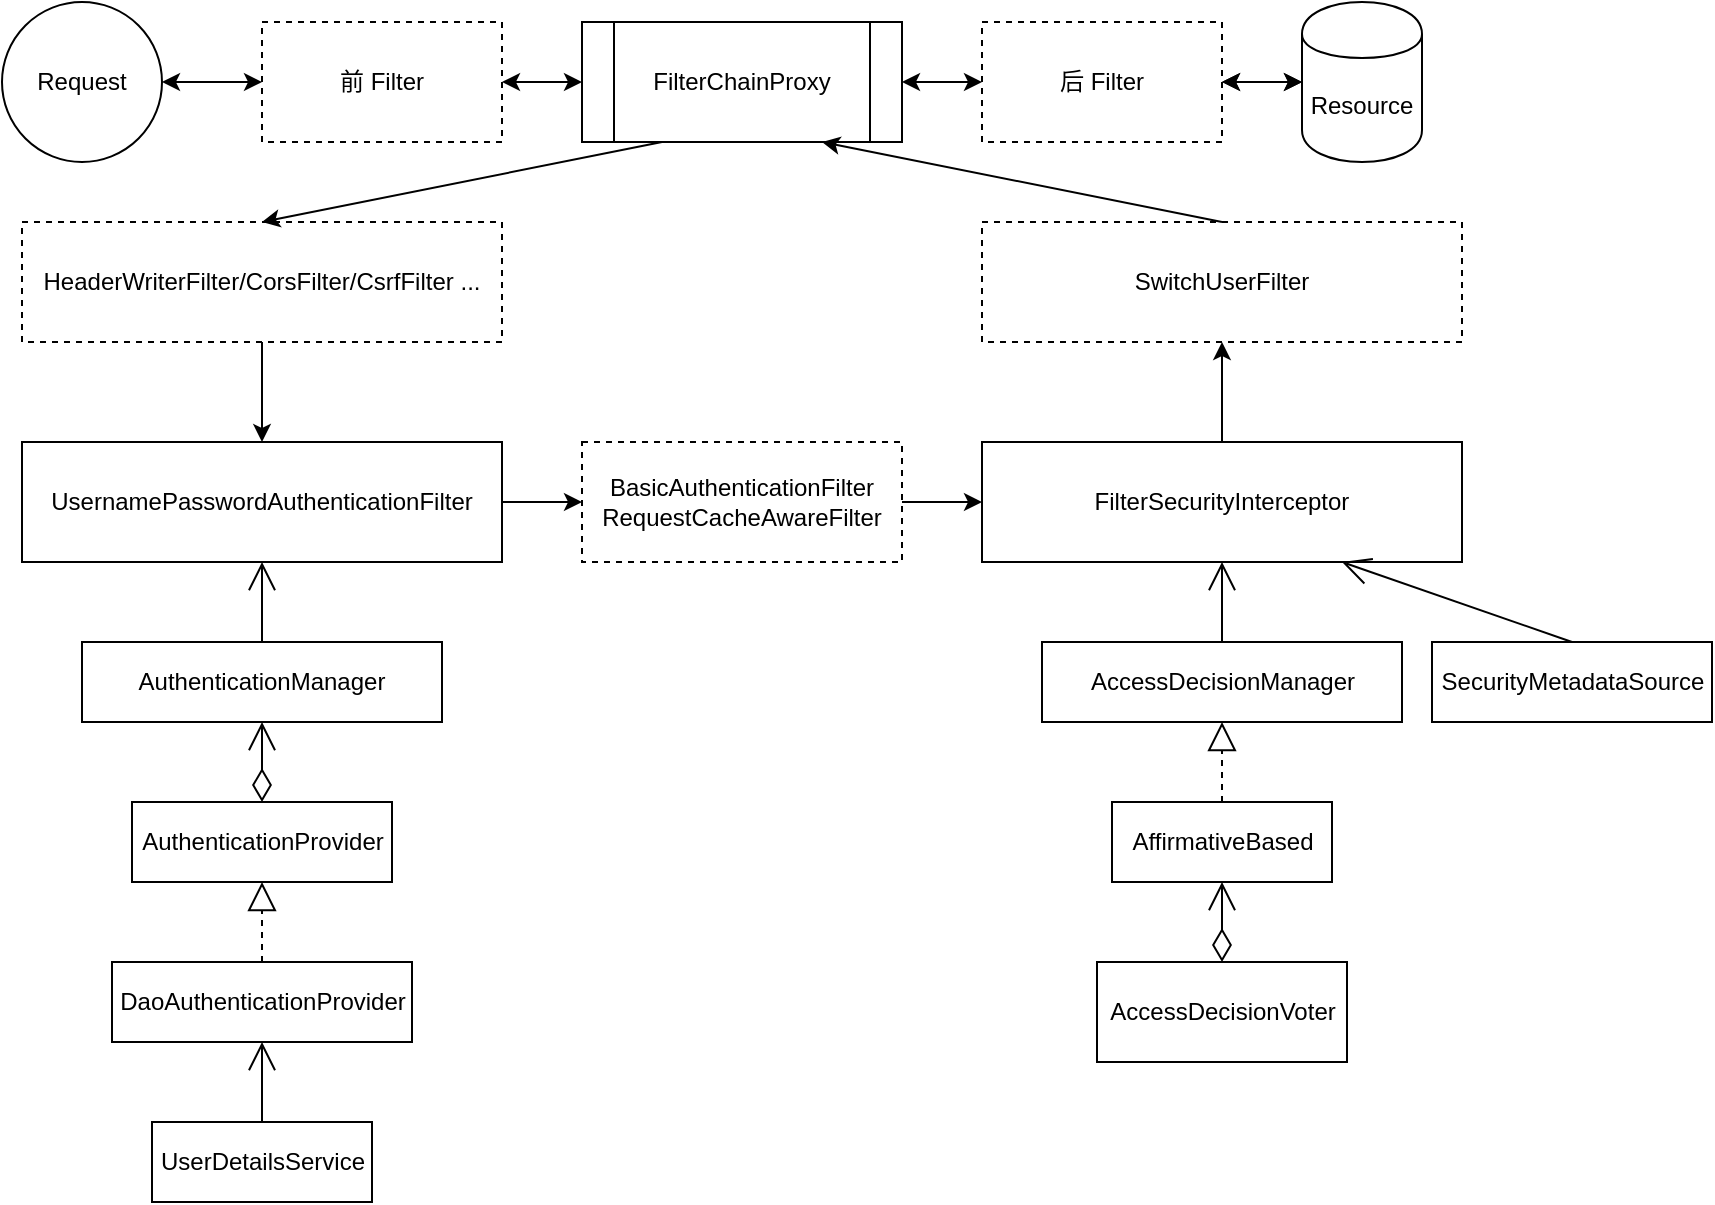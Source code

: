 <mxfile version="10.6.8" type="github"><diagram id="FuwIu3hdGMzW-gxfjV5x" name="Page-1"><mxGraphModel dx="1643" dy="998" grid="1" gridSize="10" guides="1" tooltips="1" connect="1" arrows="1" fold="1" page="1" pageScale="1" pageWidth="1169" pageHeight="826" math="0" shadow="0"><root><mxCell id="0"/><mxCell id="1" parent="0"/><mxCell id="7l74nXZowv-_TFu7cc3V-1" value="前 Filter" style="rounded=0;whiteSpace=wrap;html=1;dashed=1;" vertex="1" parent="1"><mxGeometry x="385" y="170" width="120" height="60" as="geometry"/></mxCell><mxCell id="7l74nXZowv-_TFu7cc3V-2" value="Request" style="ellipse;whiteSpace=wrap;html=1;" vertex="1" parent="1"><mxGeometry x="255" y="160" width="80" height="80" as="geometry"/></mxCell><mxCell id="7l74nXZowv-_TFu7cc3V-3" value="" style="endArrow=classic;startArrow=classic;html=1;exitX=1;exitY=0.5;exitDx=0;exitDy=0;entryX=0;entryY=0.5;entryDx=0;entryDy=0;" edge="1" parent="1" source="7l74nXZowv-_TFu7cc3V-2" target="7l74nXZowv-_TFu7cc3V-1"><mxGeometry width="50" height="50" relative="1" as="geometry"><mxPoint x="345" y="230" as="sourcePoint"/><mxPoint x="395" y="180" as="targetPoint"/></mxGeometry></mxCell><mxCell id="7l74nXZowv-_TFu7cc3V-4" value="FilterChainProxy" style="shape=process;whiteSpace=wrap;html=1;backgroundOutline=1;" vertex="1" parent="1"><mxGeometry x="545" y="170" width="160" height="60" as="geometry"/></mxCell><mxCell id="7l74nXZowv-_TFu7cc3V-5" value="" style="endArrow=classic;startArrow=classic;html=1;entryX=0;entryY=0.5;entryDx=0;entryDy=0;exitX=1;exitY=0.5;exitDx=0;exitDy=0;" edge="1" parent="1" source="7l74nXZowv-_TFu7cc3V-1" target="7l74nXZowv-_TFu7cc3V-4"><mxGeometry width="50" height="50" relative="1" as="geometry"><mxPoint x="255" y="310" as="sourcePoint"/><mxPoint x="305" y="260" as="targetPoint"/></mxGeometry></mxCell><mxCell id="7l74nXZowv-_TFu7cc3V-17" value="" style="edgeStyle=orthogonalEdgeStyle;rounded=0;orthogonalLoop=1;jettySize=auto;html=1;startArrow=classic;startFill=1;endArrow=classic;endFill=1;" edge="1" parent="1" source="7l74nXZowv-_TFu7cc3V-6" target="7l74nXZowv-_TFu7cc3V-8"><mxGeometry relative="1" as="geometry"/></mxCell><mxCell id="7l74nXZowv-_TFu7cc3V-6" value="后 Filter" style="rounded=0;whiteSpace=wrap;html=1;dashed=1;" vertex="1" parent="1"><mxGeometry x="745" y="170" width="120" height="60" as="geometry"/></mxCell><mxCell id="7l74nXZowv-_TFu7cc3V-7" value="" style="endArrow=classic;startArrow=classic;html=1;entryX=0;entryY=0.5;entryDx=0;entryDy=0;exitX=1;exitY=0.5;exitDx=0;exitDy=0;" edge="1" parent="1" source="7l74nXZowv-_TFu7cc3V-4" target="7l74nXZowv-_TFu7cc3V-6"><mxGeometry width="50" height="50" relative="1" as="geometry"><mxPoint x="255" y="310" as="sourcePoint"/><mxPoint x="305" y="260" as="targetPoint"/></mxGeometry></mxCell><mxCell id="7l74nXZowv-_TFu7cc3V-8" value="Resource" style="shape=cylinder;whiteSpace=wrap;html=1;boundedLbl=1;backgroundOutline=1;" vertex="1" parent="1"><mxGeometry x="905" y="160" width="60" height="80" as="geometry"/></mxCell><mxCell id="7l74nXZowv-_TFu7cc3V-9" value="" style="endArrow=classic;dashed=1;html=1;entryX=0;entryY=0.5;entryDx=0;entryDy=0;exitX=1;exitY=0.5;exitDx=0;exitDy=0;startArrow=classic;startFill=1;endFill=1;" edge="1" parent="1" source="7l74nXZowv-_TFu7cc3V-6" target="7l74nXZowv-_TFu7cc3V-8"><mxGeometry width="50" height="50" relative="1" as="geometry"><mxPoint x="295" y="310" as="sourcePoint"/><mxPoint x="345" y="260" as="targetPoint"/></mxGeometry></mxCell><mxCell id="7l74nXZowv-_TFu7cc3V-12" value="HeaderWriterFilter/CorsFilter/CsrfFilter ..." style="rounded=0;whiteSpace=wrap;html=1;dashed=1;" vertex="1" parent="1"><mxGeometry x="265" y="270" width="240" height="60" as="geometry"/></mxCell><mxCell id="7l74nXZowv-_TFu7cc3V-13" value="UsernamePasswordAuthenticationFilter&lt;br&gt;" style="rounded=0;whiteSpace=wrap;html=1;" vertex="1" parent="1"><mxGeometry x="265" y="380" width="240" height="60" as="geometry"/></mxCell><mxCell id="7l74nXZowv-_TFu7cc3V-14" value="SwitchUserFilter" style="rounded=0;whiteSpace=wrap;html=1;dashed=1;" vertex="1" parent="1"><mxGeometry x="745" y="270" width="240" height="60" as="geometry"/></mxCell><mxCell id="7l74nXZowv-_TFu7cc3V-15" value="FilterSecurityInterceptor" style="rounded=0;whiteSpace=wrap;html=1;" vertex="1" parent="1"><mxGeometry x="745" y="380" width="240" height="60" as="geometry"/></mxCell><mxCell id="7l74nXZowv-_TFu7cc3V-16" value="BasicAuthenticationFilter&lt;br&gt;RequestCacheAwareFilter&lt;br&gt;" style="rounded=0;whiteSpace=wrap;html=1;dashed=1;" vertex="1" parent="1"><mxGeometry x="545" y="380" width="160" height="60" as="geometry"/></mxCell><mxCell id="7l74nXZowv-_TFu7cc3V-18" value="" style="endArrow=none;startArrow=classic;html=1;entryX=0.25;entryY=1;entryDx=0;entryDy=0;exitX=0.5;exitY=0;exitDx=0;exitDy=0;endFill=0;" edge="1" parent="1" source="7l74nXZowv-_TFu7cc3V-12" target="7l74nXZowv-_TFu7cc3V-4"><mxGeometry width="50" height="50" relative="1" as="geometry"><mxPoint x="255" y="510" as="sourcePoint"/><mxPoint x="305" y="460" as="targetPoint"/></mxGeometry></mxCell><mxCell id="7l74nXZowv-_TFu7cc3V-19" value="" style="endArrow=classic;html=1;entryX=0.5;entryY=0;entryDx=0;entryDy=0;exitX=0.5;exitY=1;exitDx=0;exitDy=0;" edge="1" parent="1" source="7l74nXZowv-_TFu7cc3V-12" target="7l74nXZowv-_TFu7cc3V-13"><mxGeometry width="50" height="50" relative="1" as="geometry"><mxPoint x="255" y="510" as="sourcePoint"/><mxPoint x="305" y="460" as="targetPoint"/></mxGeometry></mxCell><mxCell id="7l74nXZowv-_TFu7cc3V-20" value="" style="endArrow=classic;html=1;entryX=0;entryY=0.5;entryDx=0;entryDy=0;exitX=1;exitY=0.5;exitDx=0;exitDy=0;" edge="1" parent="1" source="7l74nXZowv-_TFu7cc3V-13" target="7l74nXZowv-_TFu7cc3V-16"><mxGeometry width="50" height="50" relative="1" as="geometry"><mxPoint x="255" y="510" as="sourcePoint"/><mxPoint x="305" y="460" as="targetPoint"/></mxGeometry></mxCell><mxCell id="7l74nXZowv-_TFu7cc3V-21" value="" style="endArrow=classic;html=1;entryX=0;entryY=0.5;entryDx=0;entryDy=0;exitX=1;exitY=0.5;exitDx=0;exitDy=0;" edge="1" parent="1" source="7l74nXZowv-_TFu7cc3V-16" target="7l74nXZowv-_TFu7cc3V-15"><mxGeometry width="50" height="50" relative="1" as="geometry"><mxPoint x="255" y="510" as="sourcePoint"/><mxPoint x="305" y="460" as="targetPoint"/></mxGeometry></mxCell><mxCell id="7l74nXZowv-_TFu7cc3V-22" value="" style="endArrow=classic;html=1;entryX=0.5;entryY=1;entryDx=0;entryDy=0;" edge="1" parent="1" source="7l74nXZowv-_TFu7cc3V-15" target="7l74nXZowv-_TFu7cc3V-14"><mxGeometry width="50" height="50" relative="1" as="geometry"><mxPoint x="255" y="510" as="sourcePoint"/><mxPoint x="305" y="460" as="targetPoint"/></mxGeometry></mxCell><mxCell id="7l74nXZowv-_TFu7cc3V-23" value="" style="endArrow=classic;html=1;entryX=0.75;entryY=1;entryDx=0;entryDy=0;exitX=0.5;exitY=0;exitDx=0;exitDy=0;" edge="1" parent="1" source="7l74nXZowv-_TFu7cc3V-14" target="7l74nXZowv-_TFu7cc3V-4"><mxGeometry width="50" height="50" relative="1" as="geometry"><mxPoint x="245" y="590" as="sourcePoint"/><mxPoint x="295" y="540" as="targetPoint"/></mxGeometry></mxCell><mxCell id="7l74nXZowv-_TFu7cc3V-26" value="AuthenticationManager" style="rounded=0;whiteSpace=wrap;html=1;" vertex="1" parent="1"><mxGeometry x="295" y="480" width="180" height="40" as="geometry"/></mxCell><mxCell id="7l74nXZowv-_TFu7cc3V-27" value="" style="endArrow=open;html=1;endSize=12;startArrow=none;startSize=14;startFill=0;edgeStyle=orthogonalEdgeStyle;align=left;verticalAlign=bottom;entryX=0.5;entryY=1;entryDx=0;entryDy=0;exitX=0.5;exitY=0;exitDx=0;exitDy=0;" edge="1" parent="1" source="7l74nXZowv-_TFu7cc3V-26" target="7l74nXZowv-_TFu7cc3V-13"><mxGeometry x="-0.333" y="-11" relative="1" as="geometry"><mxPoint x="220" y="510" as="sourcePoint"/><mxPoint x="420" y="550" as="targetPoint"/><Array as="points"><mxPoint x="385" y="480"/><mxPoint x="385" y="480"/></Array><mxPoint x="-6" y="10" as="offset"/></mxGeometry></mxCell><mxCell id="7l74nXZowv-_TFu7cc3V-29" value="" style="endArrow=open;html=1;endSize=12;startArrow=diamondThin;startSize=14;startFill=0;edgeStyle=orthogonalEdgeStyle;entryX=0.5;entryY=1;entryDx=0;entryDy=0;exitX=0.5;exitY=0;exitDx=0;exitDy=0;" edge="1" parent="1" source="7l74nXZowv-_TFu7cc3V-32" target="7l74nXZowv-_TFu7cc3V-26"><mxGeometry y="-35" relative="1" as="geometry"><mxPoint x="490" y="580" as="sourcePoint"/><mxPoint x="420" y="580" as="targetPoint"/><mxPoint as="offset"/></mxGeometry></mxCell><mxCell id="7l74nXZowv-_TFu7cc3V-31" value="" style="resizable=0;html=1;align=right;verticalAlign=top;labelBackgroundColor=#ffffff;fontSize=10;" connectable="0" vertex="1" parent="7l74nXZowv-_TFu7cc3V-29"><mxGeometry x="1" relative="1" as="geometry"><mxPoint y="10" as="offset"/></mxGeometry></mxCell><mxCell id="7l74nXZowv-_TFu7cc3V-32" value="AuthenticationProvider&lt;br&gt;" style="html=1;" vertex="1" parent="1"><mxGeometry x="320" y="560" width="130" height="40" as="geometry"/></mxCell><mxCell id="7l74nXZowv-_TFu7cc3V-34" value="" style="endArrow=block;dashed=1;endFill=0;endSize=12;html=1;entryX=0.5;entryY=1;entryDx=0;entryDy=0;exitX=0.5;exitY=0;exitDx=0;exitDy=0;" edge="1" parent="1" source="7l74nXZowv-_TFu7cc3V-35" target="7l74nXZowv-_TFu7cc3V-32"><mxGeometry width="160" relative="1" as="geometry"><mxPoint x="260" y="680" as="sourcePoint"/><mxPoint x="420" y="680" as="targetPoint"/></mxGeometry></mxCell><mxCell id="7l74nXZowv-_TFu7cc3V-35" value="DaoAuthenticationProvider" style="html=1;" vertex="1" parent="1"><mxGeometry x="310" y="640" width="150" height="40" as="geometry"/></mxCell><mxCell id="7l74nXZowv-_TFu7cc3V-36" value="UserDetailsService&lt;br&gt;" style="html=1;" vertex="1" parent="1"><mxGeometry x="330" y="720" width="110" height="40" as="geometry"/></mxCell><mxCell id="7l74nXZowv-_TFu7cc3V-38" value="" style="endArrow=open;html=1;endSize=12;startArrow=none;startSize=14;startFill=0;edgeStyle=orthogonalEdgeStyle;align=left;verticalAlign=bottom;entryX=0.5;entryY=1;entryDx=0;entryDy=0;exitX=0.5;exitY=0;exitDx=0;exitDy=0;" edge="1" parent="1" source="7l74nXZowv-_TFu7cc3V-36" target="7l74nXZowv-_TFu7cc3V-35"><mxGeometry x="-0.195" y="-25" relative="1" as="geometry"><mxPoint x="510" y="800" as="sourcePoint"/><mxPoint x="420" y="880" as="targetPoint"/><Array as="points"><mxPoint x="385" y="710"/><mxPoint x="385" y="710"/></Array><mxPoint as="offset"/></mxGeometry></mxCell><mxCell id="7l74nXZowv-_TFu7cc3V-39" value="AccessDecisionManager" style="html=1;" vertex="1" parent="1"><mxGeometry x="775" y="480" width="180" height="40" as="geometry"/></mxCell><mxCell id="7l74nXZowv-_TFu7cc3V-43" value="" style="endArrow=open;endFill=1;endSize=12;html=1;entryX=0.5;entryY=1;entryDx=0;entryDy=0;exitX=0.5;exitY=0;exitDx=0;exitDy=0;" edge="1" parent="1" source="7l74nXZowv-_TFu7cc3V-39" target="7l74nXZowv-_TFu7cc3V-15"><mxGeometry width="160" relative="1" as="geometry"><mxPoint x="260" y="870" as="sourcePoint"/><mxPoint x="420" y="870" as="targetPoint"/></mxGeometry></mxCell><mxCell id="7l74nXZowv-_TFu7cc3V-44" value="AffirmativeBased" style="html=1;" vertex="1" parent="1"><mxGeometry x="810" y="560" width="110" height="40" as="geometry"/></mxCell><mxCell id="7l74nXZowv-_TFu7cc3V-45" value="" style="endArrow=block;dashed=1;endFill=0;endSize=12;html=1;entryX=0.5;entryY=1;entryDx=0;entryDy=0;" edge="1" parent="1" source="7l74nXZowv-_TFu7cc3V-44" target="7l74nXZowv-_TFu7cc3V-39"><mxGeometry width="160" relative="1" as="geometry"><mxPoint x="260" y="870" as="sourcePoint"/><mxPoint x="420" y="870" as="targetPoint"/></mxGeometry></mxCell><mxCell id="7l74nXZowv-_TFu7cc3V-46" value="AccessDecisionVoter" style="html=1;" vertex="1" parent="1"><mxGeometry x="802.5" y="640" width="125" height="50" as="geometry"/></mxCell><mxCell id="7l74nXZowv-_TFu7cc3V-47" value="" style="endArrow=open;html=1;endSize=12;startArrow=diamondThin;startSize=14;startFill=0;edgeStyle=orthogonalEdgeStyle;align=left;verticalAlign=bottom;exitX=0.5;exitY=0;exitDx=0;exitDy=0;entryX=0.5;entryY=1;entryDx=0;entryDy=0;" edge="1" parent="1" source="7l74nXZowv-_TFu7cc3V-46" target="7l74nXZowv-_TFu7cc3V-44"><mxGeometry x="-1" y="30" relative="1" as="geometry"><mxPoint x="600" y="770" as="sourcePoint"/><mxPoint x="420" y="780" as="targetPoint"/><mxPoint as="offset"/></mxGeometry></mxCell><mxCell id="7l74nXZowv-_TFu7cc3V-48" value="SecurityMetadataSource" style="html=1;" vertex="1" parent="1"><mxGeometry x="970" y="480" width="140" height="40" as="geometry"/></mxCell><mxCell id="7l74nXZowv-_TFu7cc3V-49" value="" style="endArrow=open;endFill=1;endSize=12;html=1;entryX=0.75;entryY=1;entryDx=0;entryDy=0;exitX=0.5;exitY=0;exitDx=0;exitDy=0;" edge="1" parent="1" source="7l74nXZowv-_TFu7cc3V-48" target="7l74nXZowv-_TFu7cc3V-15"><mxGeometry width="160" relative="1" as="geometry"><mxPoint x="260" y="780" as="sourcePoint"/><mxPoint x="420" y="780" as="targetPoint"/></mxGeometry></mxCell></root></mxGraphModel></diagram></mxfile>
